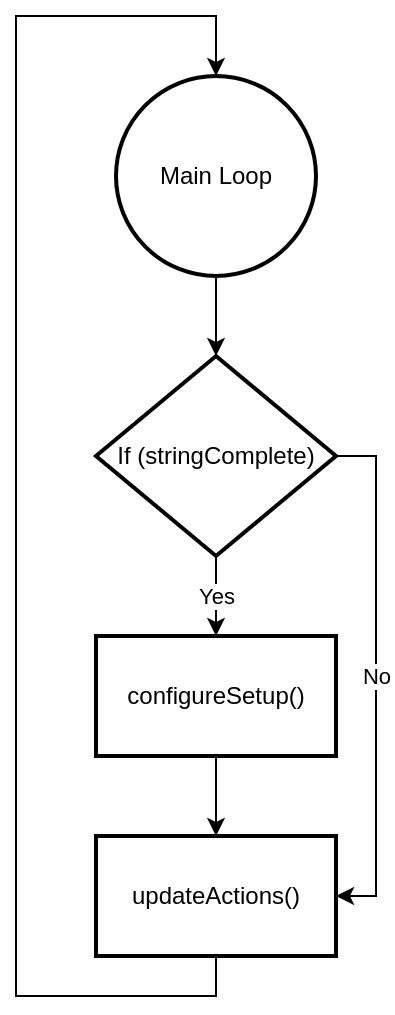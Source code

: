 <mxfile version="14.5.7" type="github" pages="2">
  <diagram id="C5RBs43oDa-KdzZeNtuy" name="MainLoop">
    <mxGraphModel dx="1278" dy="580" grid="1" gridSize="10" guides="1" tooltips="1" connect="1" arrows="1" fold="1" page="1" pageScale="1" pageWidth="827" pageHeight="1169" math="0" shadow="0">
      <root>
        <mxCell id="WIyWlLk6GJQsqaUBKTNV-0" />
        <mxCell id="WIyWlLk6GJQsqaUBKTNV-1" parent="WIyWlLk6GJQsqaUBKTNV-0" />
        <mxCell id="0K373mMc4VCgQYwYwleJ-3" value="" style="edgeStyle=orthogonalEdgeStyle;rounded=0;orthogonalLoop=1;jettySize=auto;html=1;" edge="1" parent="WIyWlLk6GJQsqaUBKTNV-1" source="XIw5_Q0r5yPtwuoXxhw9-1" target="0K373mMc4VCgQYwYwleJ-2">
          <mxGeometry relative="1" as="geometry" />
        </mxCell>
        <mxCell id="XIw5_Q0r5yPtwuoXxhw9-1" value="Main Loop" style="strokeWidth=2;html=1;shape=mxgraph.flowchart.start_2;whiteSpace=wrap;" vertex="1" parent="WIyWlLk6GJQsqaUBKTNV-1">
          <mxGeometry x="100" y="50" width="100" height="100" as="geometry" />
        </mxCell>
        <mxCell id="0K373mMc4VCgQYwYwleJ-5" value="Yes" style="edgeStyle=orthogonalEdgeStyle;rounded=0;orthogonalLoop=1;jettySize=auto;html=1;" edge="1" parent="WIyWlLk6GJQsqaUBKTNV-1" source="0K373mMc4VCgQYwYwleJ-2" target="0K373mMc4VCgQYwYwleJ-4">
          <mxGeometry relative="1" as="geometry" />
        </mxCell>
        <mxCell id="0K373mMc4VCgQYwYwleJ-7" value="No" style="edgeStyle=orthogonalEdgeStyle;rounded=0;orthogonalLoop=1;jettySize=auto;html=1;entryX=1;entryY=0.5;entryDx=0;entryDy=0;" edge="1" parent="WIyWlLk6GJQsqaUBKTNV-1" source="0K373mMc4VCgQYwYwleJ-2" target="0K373mMc4VCgQYwYwleJ-8">
          <mxGeometry relative="1" as="geometry">
            <mxPoint x="290" y="330" as="targetPoint" />
            <Array as="points">
              <mxPoint x="230" y="240" />
              <mxPoint x="230" y="460" />
            </Array>
          </mxGeometry>
        </mxCell>
        <mxCell id="0K373mMc4VCgQYwYwleJ-2" value="If (stringComplete)" style="rhombus;whiteSpace=wrap;html=1;strokeWidth=2;" vertex="1" parent="WIyWlLk6GJQsqaUBKTNV-1">
          <mxGeometry x="90" y="190" width="120" height="100" as="geometry" />
        </mxCell>
        <mxCell id="0K373mMc4VCgQYwYwleJ-9" value="" style="edgeStyle=orthogonalEdgeStyle;rounded=0;orthogonalLoop=1;jettySize=auto;html=1;" edge="1" parent="WIyWlLk6GJQsqaUBKTNV-1" source="0K373mMc4VCgQYwYwleJ-4" target="0K373mMc4VCgQYwYwleJ-8">
          <mxGeometry relative="1" as="geometry" />
        </mxCell>
        <mxCell id="0K373mMc4VCgQYwYwleJ-4" value="configureSetup()" style="whiteSpace=wrap;html=1;strokeWidth=2;" vertex="1" parent="WIyWlLk6GJQsqaUBKTNV-1">
          <mxGeometry x="90" y="330" width="120" height="60" as="geometry" />
        </mxCell>
        <mxCell id="0K373mMc4VCgQYwYwleJ-10" style="edgeStyle=orthogonalEdgeStyle;rounded=0;orthogonalLoop=1;jettySize=auto;html=1;exitX=0.5;exitY=1;exitDx=0;exitDy=0;entryX=0.5;entryY=0;entryDx=0;entryDy=0;entryPerimeter=0;" edge="1" parent="WIyWlLk6GJQsqaUBKTNV-1" source="0K373mMc4VCgQYwYwleJ-8" target="XIw5_Q0r5yPtwuoXxhw9-1">
          <mxGeometry relative="1" as="geometry">
            <mxPoint x="40" y="20" as="targetPoint" />
            <Array as="points">
              <mxPoint x="150" y="510" />
              <mxPoint x="50" y="510" />
              <mxPoint x="50" y="20" />
              <mxPoint x="150" y="20" />
            </Array>
          </mxGeometry>
        </mxCell>
        <mxCell id="0K373mMc4VCgQYwYwleJ-8" value="updateActions()" style="whiteSpace=wrap;html=1;strokeWidth=2;" vertex="1" parent="WIyWlLk6GJQsqaUBKTNV-1">
          <mxGeometry x="90" y="430" width="120" height="60" as="geometry" />
        </mxCell>
      </root>
    </mxGraphModel>
  </diagram>
  <diagram id="H8BbD9E-jyJD5Mcs4bjP" name="Initialization">
    <mxGraphModel dx="1278" dy="580" grid="1" gridSize="10" guides="1" tooltips="1" connect="1" arrows="1" fold="1" page="1" pageScale="1" pageWidth="850" pageHeight="1100" math="0" shadow="0">
      <root>
        <mxCell id="xYCEXouan64_DsXRIW32-0" />
        <mxCell id="xYCEXouan64_DsXRIW32-1" parent="xYCEXouan64_DsXRIW32-0" />
      </root>
    </mxGraphModel>
  </diagram>
</mxfile>
